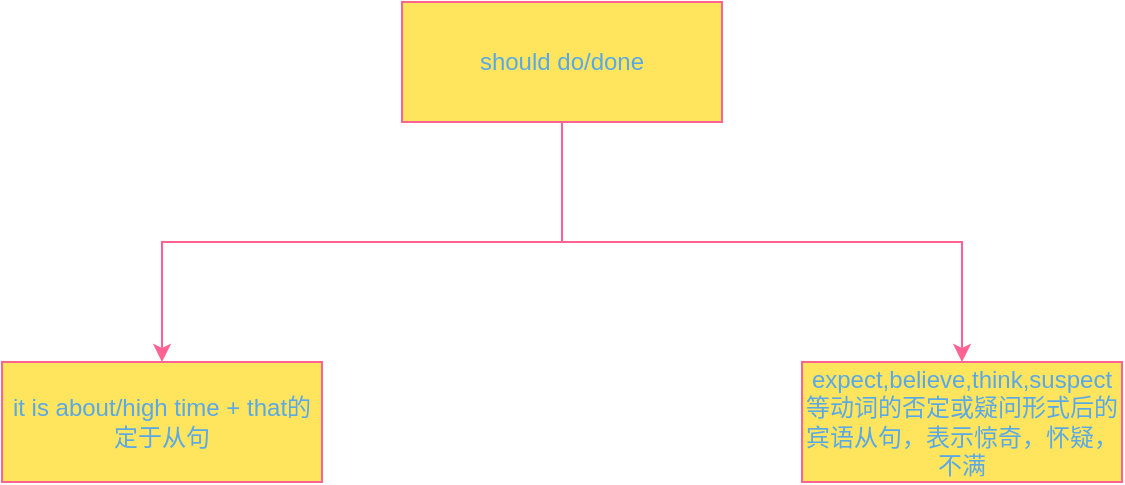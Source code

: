 <mxfile version="21.5.0" type="device">
  <diagram name="第 1 页" id="X7bQBExx74ORD6AE89X6">
    <mxGraphModel dx="1098" dy="820" grid="1" gridSize="10" guides="1" tooltips="1" connect="1" arrows="1" fold="1" page="1" pageScale="1" pageWidth="827" pageHeight="1169" math="0" shadow="0">
      <root>
        <mxCell id="0" />
        <mxCell id="1" parent="0" />
        <mxCell id="wb_HqCtIBGQG23Buik3K-5" value="" style="edgeStyle=orthogonalEdgeStyle;rounded=0;orthogonalLoop=1;jettySize=auto;html=1;strokeColor=#FF6392;fontColor=#5AA9E6;fillColor=#FFE45E;" edge="1" parent="1" source="wb_HqCtIBGQG23Buik3K-2" target="wb_HqCtIBGQG23Buik3K-4">
          <mxGeometry relative="1" as="geometry">
            <Array as="points">
              <mxPoint x="320" y="120" />
              <mxPoint x="120" y="120" />
            </Array>
          </mxGeometry>
        </mxCell>
        <mxCell id="wb_HqCtIBGQG23Buik3K-7" value="" style="edgeStyle=orthogonalEdgeStyle;rounded=0;orthogonalLoop=1;jettySize=auto;html=1;strokeColor=#FF6392;fontColor=#5AA9E6;fillColor=#FFE45E;" edge="1" parent="1" source="wb_HqCtIBGQG23Buik3K-2" target="wb_HqCtIBGQG23Buik3K-6">
          <mxGeometry relative="1" as="geometry">
            <Array as="points">
              <mxPoint x="320" y="120" />
              <mxPoint x="520" y="120" />
            </Array>
          </mxGeometry>
        </mxCell>
        <mxCell id="wb_HqCtIBGQG23Buik3K-2" value="should do/done" style="rounded=0;whiteSpace=wrap;html=1;strokeColor=#FF6392;fontColor=#5AA9E6;fillColor=#FFE45E;" vertex="1" parent="1">
          <mxGeometry x="240" width="160" height="60" as="geometry" />
        </mxCell>
        <mxCell id="wb_HqCtIBGQG23Buik3K-4" value="it is about/high time + that的定于从句" style="rounded=0;whiteSpace=wrap;html=1;strokeColor=#FF6392;fontColor=#5AA9E6;fillColor=#FFE45E;" vertex="1" parent="1">
          <mxGeometry x="40" y="180" width="160" height="60" as="geometry" />
        </mxCell>
        <mxCell id="wb_HqCtIBGQG23Buik3K-6" value="expect,believe,think,suspect等动词的否定或疑问形式后的宾语从句，表示惊奇，怀疑，不满" style="rounded=0;whiteSpace=wrap;html=1;strokeColor=#FF6392;fontColor=#5AA9E6;fillColor=#FFE45E;" vertex="1" parent="1">
          <mxGeometry x="440" y="180" width="160" height="60" as="geometry" />
        </mxCell>
      </root>
    </mxGraphModel>
  </diagram>
</mxfile>
